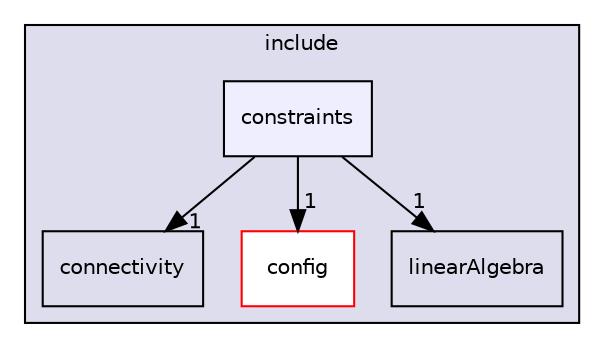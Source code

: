 digraph "/home/runner/work/pimd_qmcf/pimd_qmcf/include/constraints" {
  compound=true
  node [ fontsize="10", fontname="Helvetica"];
  edge [ labelfontsize="10", labelfontname="Helvetica"];
  subgraph clusterdir_d44c64559bbebec7f509842c48db8b23 {
    graph [ bgcolor="#ddddee", pencolor="black", label="include" fontname="Helvetica", fontsize="10", URL="dir_d44c64559bbebec7f509842c48db8b23.html"]
  dir_04044aef1faab7f3ff842266e400bbca [shape=box label="connectivity" URL="dir_04044aef1faab7f3ff842266e400bbca.html"];
  dir_ea664ba48352c10e82f679d554c07e1e [shape=box label="config" fillcolor="white" style="filled" color="red" URL="dir_ea664ba48352c10e82f679d554c07e1e.html"];
  dir_f8986cdcb0800a07ddb435fc91942378 [shape=box label="linearAlgebra" URL="dir_f8986cdcb0800a07ddb435fc91942378.html"];
  dir_0b4829fa70a726b2143cc992d165245a [shape=box, label="constraints", style="filled", fillcolor="#eeeeff", pencolor="black", URL="dir_0b4829fa70a726b2143cc992d165245a.html"];
  }
  dir_0b4829fa70a726b2143cc992d165245a->dir_04044aef1faab7f3ff842266e400bbca [headlabel="1", labeldistance=1.5 headhref="dir_000008_000007.html"];
  dir_0b4829fa70a726b2143cc992d165245a->dir_ea664ba48352c10e82f679d554c07e1e [headlabel="1", labeldistance=1.5 headhref="dir_000008_000005.html"];
  dir_0b4829fa70a726b2143cc992d165245a->dir_f8986cdcb0800a07ddb435fc91942378 [headlabel="1", labeldistance=1.5 headhref="dir_000008_000020.html"];
}
